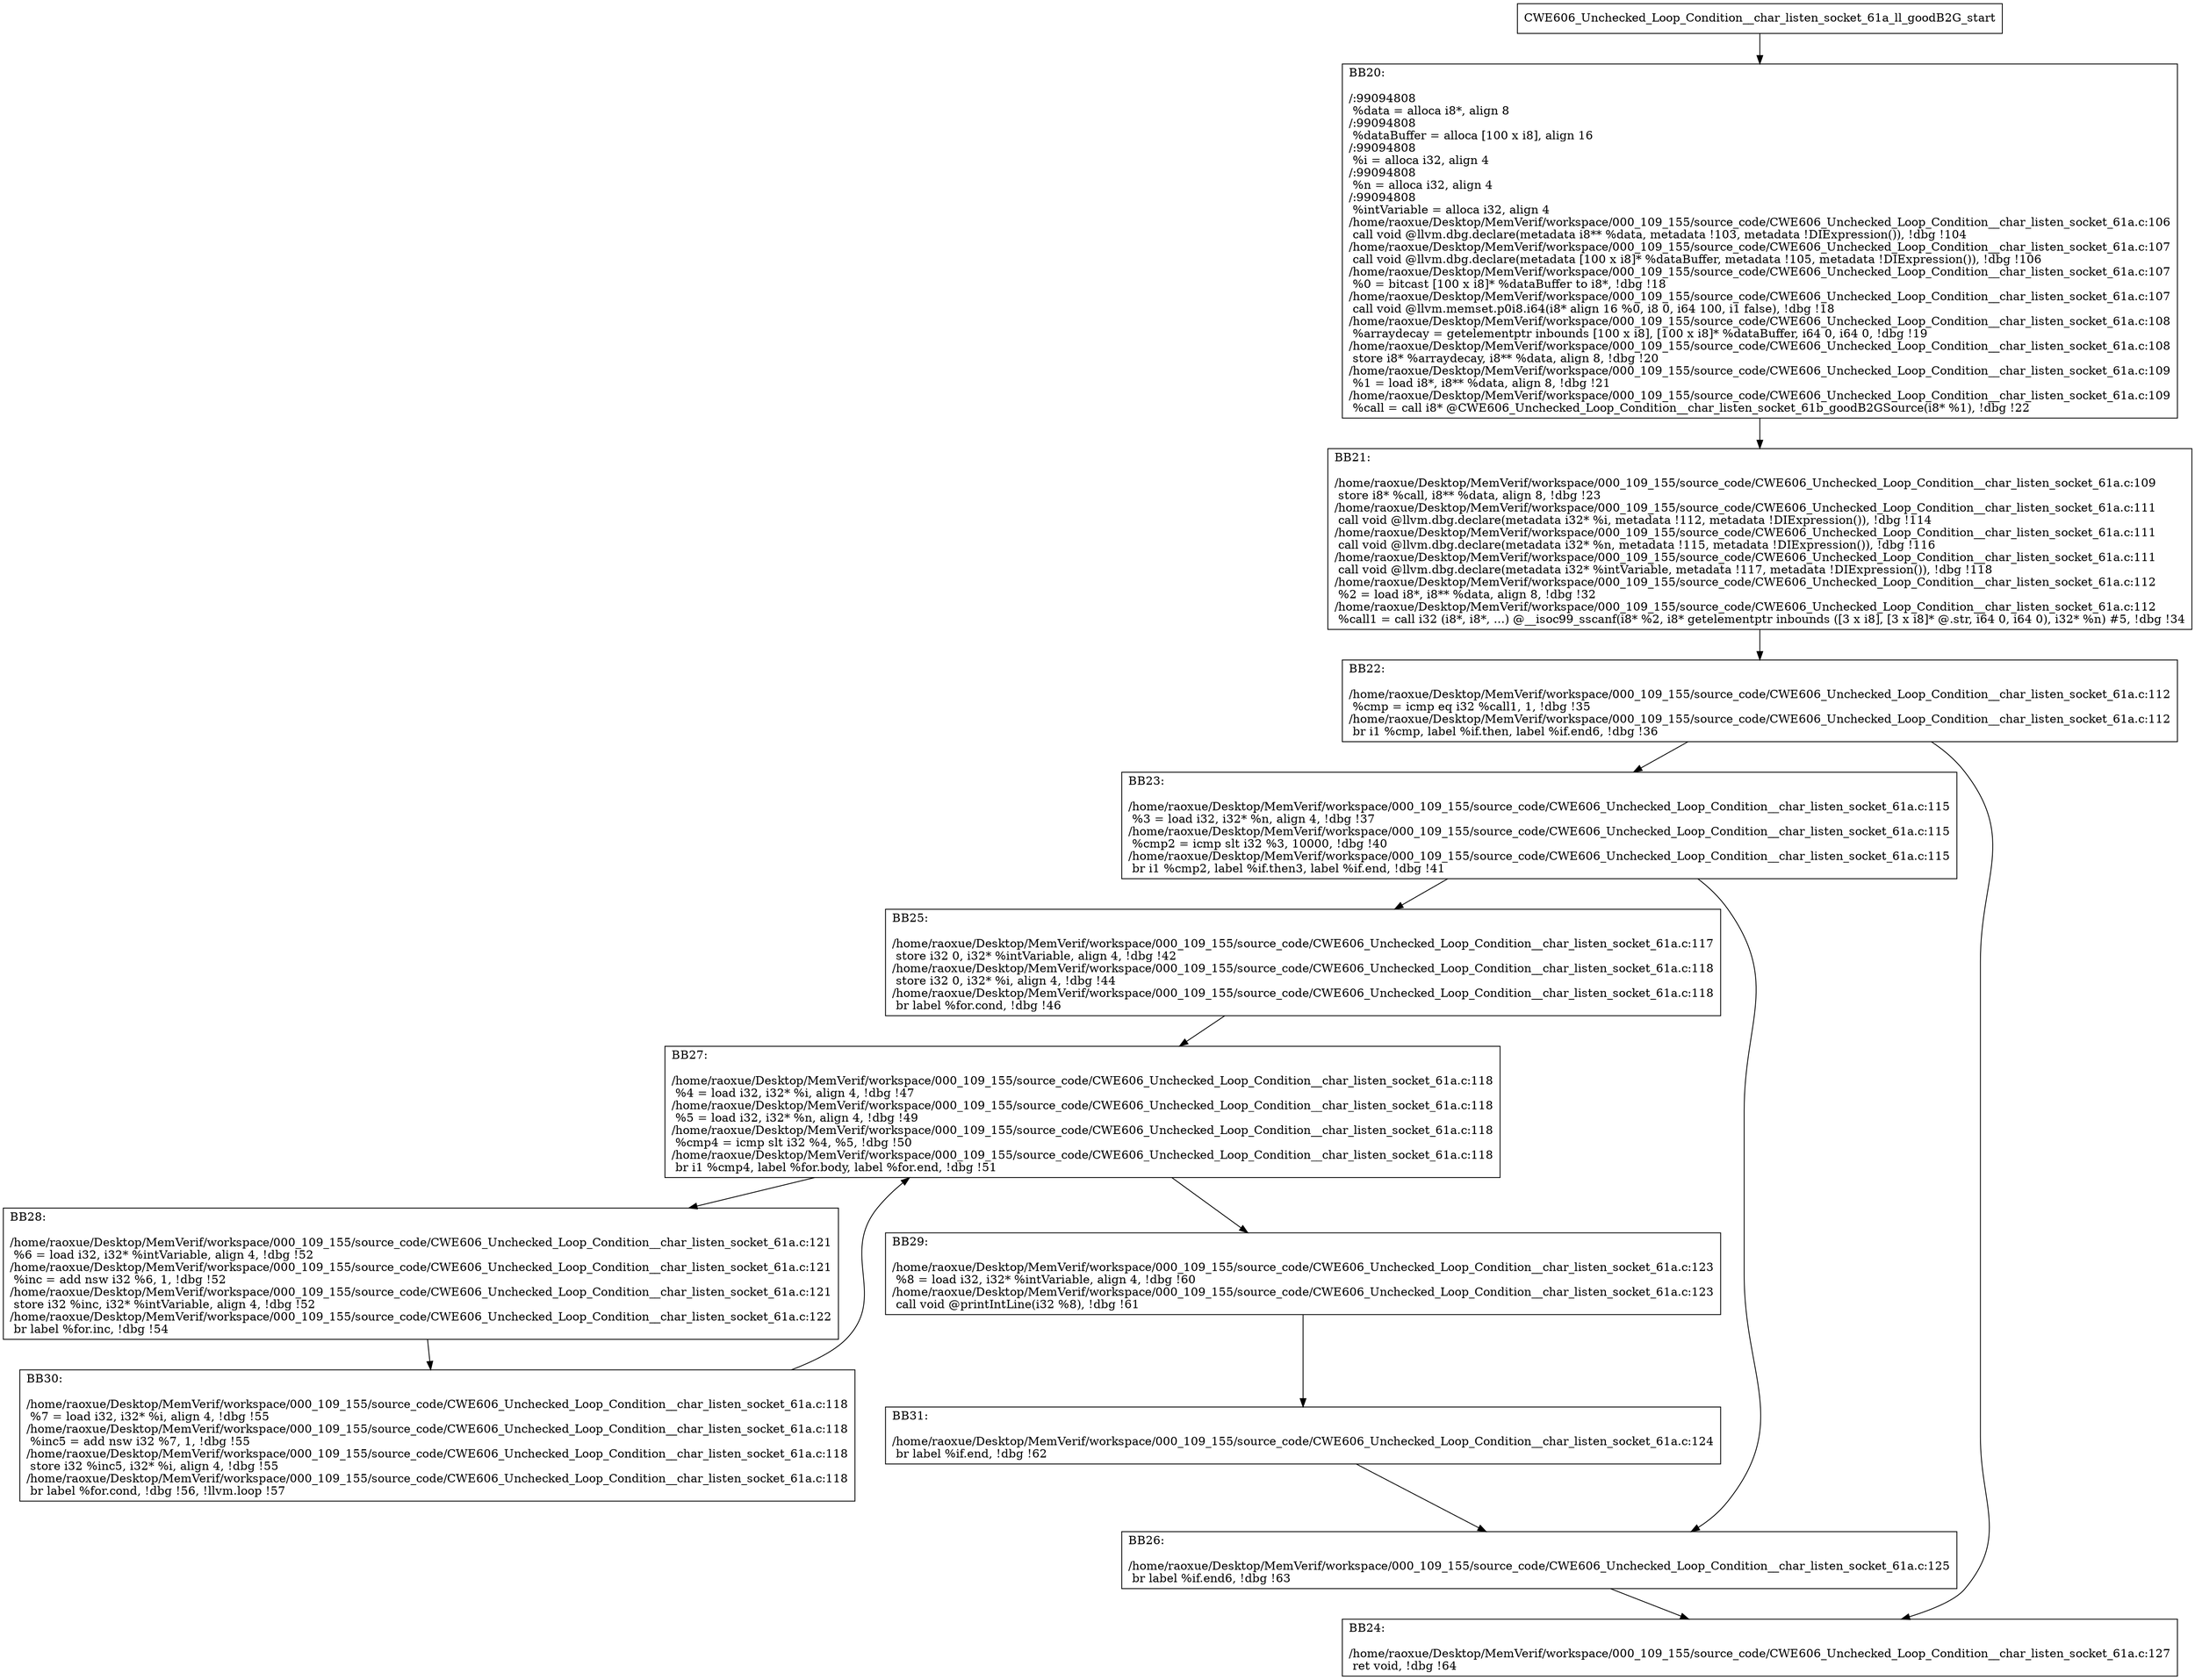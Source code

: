 digraph "CFG for'CWE606_Unchecked_Loop_Condition__char_listen_socket_61a_ll_goodB2G' function" {
	BBCWE606_Unchecked_Loop_Condition__char_listen_socket_61a_ll_goodB2G_start[shape=record,label="{CWE606_Unchecked_Loop_Condition__char_listen_socket_61a_ll_goodB2G_start}"];
	BBCWE606_Unchecked_Loop_Condition__char_listen_socket_61a_ll_goodB2G_start-> CWE606_Unchecked_Loop_Condition__char_listen_socket_61a_ll_goodB2GBB20;
	CWE606_Unchecked_Loop_Condition__char_listen_socket_61a_ll_goodB2GBB20 [shape=record, label="{BB20:\l\l/:99094808\l
  %data = alloca i8*, align 8\l
/:99094808\l
  %dataBuffer = alloca [100 x i8], align 16\l
/:99094808\l
  %i = alloca i32, align 4\l
/:99094808\l
  %n = alloca i32, align 4\l
/:99094808\l
  %intVariable = alloca i32, align 4\l
/home/raoxue/Desktop/MemVerif/workspace/000_109_155/source_code/CWE606_Unchecked_Loop_Condition__char_listen_socket_61a.c:106\l
  call void @llvm.dbg.declare(metadata i8** %data, metadata !103, metadata !DIExpression()), !dbg !104\l
/home/raoxue/Desktop/MemVerif/workspace/000_109_155/source_code/CWE606_Unchecked_Loop_Condition__char_listen_socket_61a.c:107\l
  call void @llvm.dbg.declare(metadata [100 x i8]* %dataBuffer, metadata !105, metadata !DIExpression()), !dbg !106\l
/home/raoxue/Desktop/MemVerif/workspace/000_109_155/source_code/CWE606_Unchecked_Loop_Condition__char_listen_socket_61a.c:107\l
  %0 = bitcast [100 x i8]* %dataBuffer to i8*, !dbg !18\l
/home/raoxue/Desktop/MemVerif/workspace/000_109_155/source_code/CWE606_Unchecked_Loop_Condition__char_listen_socket_61a.c:107\l
  call void @llvm.memset.p0i8.i64(i8* align 16 %0, i8 0, i64 100, i1 false), !dbg !18\l
/home/raoxue/Desktop/MemVerif/workspace/000_109_155/source_code/CWE606_Unchecked_Loop_Condition__char_listen_socket_61a.c:108\l
  %arraydecay = getelementptr inbounds [100 x i8], [100 x i8]* %dataBuffer, i64 0, i64 0, !dbg !19\l
/home/raoxue/Desktop/MemVerif/workspace/000_109_155/source_code/CWE606_Unchecked_Loop_Condition__char_listen_socket_61a.c:108\l
  store i8* %arraydecay, i8** %data, align 8, !dbg !20\l
/home/raoxue/Desktop/MemVerif/workspace/000_109_155/source_code/CWE606_Unchecked_Loop_Condition__char_listen_socket_61a.c:109\l
  %1 = load i8*, i8** %data, align 8, !dbg !21\l
/home/raoxue/Desktop/MemVerif/workspace/000_109_155/source_code/CWE606_Unchecked_Loop_Condition__char_listen_socket_61a.c:109\l
  %call = call i8* @CWE606_Unchecked_Loop_Condition__char_listen_socket_61b_goodB2GSource(i8* %1), !dbg !22\l
}"];
	CWE606_Unchecked_Loop_Condition__char_listen_socket_61a_ll_goodB2GBB20-> CWE606_Unchecked_Loop_Condition__char_listen_socket_61a_ll_goodB2GBB21;
	CWE606_Unchecked_Loop_Condition__char_listen_socket_61a_ll_goodB2GBB21 [shape=record, label="{BB21:\l\l/home/raoxue/Desktop/MemVerif/workspace/000_109_155/source_code/CWE606_Unchecked_Loop_Condition__char_listen_socket_61a.c:109\l
  store i8* %call, i8** %data, align 8, !dbg !23\l
/home/raoxue/Desktop/MemVerif/workspace/000_109_155/source_code/CWE606_Unchecked_Loop_Condition__char_listen_socket_61a.c:111\l
  call void @llvm.dbg.declare(metadata i32* %i, metadata !112, metadata !DIExpression()), !dbg !114\l
/home/raoxue/Desktop/MemVerif/workspace/000_109_155/source_code/CWE606_Unchecked_Loop_Condition__char_listen_socket_61a.c:111\l
  call void @llvm.dbg.declare(metadata i32* %n, metadata !115, metadata !DIExpression()), !dbg !116\l
/home/raoxue/Desktop/MemVerif/workspace/000_109_155/source_code/CWE606_Unchecked_Loop_Condition__char_listen_socket_61a.c:111\l
  call void @llvm.dbg.declare(metadata i32* %intVariable, metadata !117, metadata !DIExpression()), !dbg !118\l
/home/raoxue/Desktop/MemVerif/workspace/000_109_155/source_code/CWE606_Unchecked_Loop_Condition__char_listen_socket_61a.c:112\l
  %2 = load i8*, i8** %data, align 8, !dbg !32\l
/home/raoxue/Desktop/MemVerif/workspace/000_109_155/source_code/CWE606_Unchecked_Loop_Condition__char_listen_socket_61a.c:112\l
  %call1 = call i32 (i8*, i8*, ...) @__isoc99_sscanf(i8* %2, i8* getelementptr inbounds ([3 x i8], [3 x i8]* @.str, i64 0, i64 0), i32* %n) #5, !dbg !34\l
}"];
	CWE606_Unchecked_Loop_Condition__char_listen_socket_61a_ll_goodB2GBB21-> CWE606_Unchecked_Loop_Condition__char_listen_socket_61a_ll_goodB2GBB22;
	CWE606_Unchecked_Loop_Condition__char_listen_socket_61a_ll_goodB2GBB22 [shape=record, label="{BB22:\l\l/home/raoxue/Desktop/MemVerif/workspace/000_109_155/source_code/CWE606_Unchecked_Loop_Condition__char_listen_socket_61a.c:112\l
  %cmp = icmp eq i32 %call1, 1, !dbg !35\l
/home/raoxue/Desktop/MemVerif/workspace/000_109_155/source_code/CWE606_Unchecked_Loop_Condition__char_listen_socket_61a.c:112\l
  br i1 %cmp, label %if.then, label %if.end6, !dbg !36\l
}"];
	CWE606_Unchecked_Loop_Condition__char_listen_socket_61a_ll_goodB2GBB22-> CWE606_Unchecked_Loop_Condition__char_listen_socket_61a_ll_goodB2GBB23;
	CWE606_Unchecked_Loop_Condition__char_listen_socket_61a_ll_goodB2GBB22-> CWE606_Unchecked_Loop_Condition__char_listen_socket_61a_ll_goodB2GBB24;
	CWE606_Unchecked_Loop_Condition__char_listen_socket_61a_ll_goodB2GBB23 [shape=record, label="{BB23:\l\l/home/raoxue/Desktop/MemVerif/workspace/000_109_155/source_code/CWE606_Unchecked_Loop_Condition__char_listen_socket_61a.c:115\l
  %3 = load i32, i32* %n, align 4, !dbg !37\l
/home/raoxue/Desktop/MemVerif/workspace/000_109_155/source_code/CWE606_Unchecked_Loop_Condition__char_listen_socket_61a.c:115\l
  %cmp2 = icmp slt i32 %3, 10000, !dbg !40\l
/home/raoxue/Desktop/MemVerif/workspace/000_109_155/source_code/CWE606_Unchecked_Loop_Condition__char_listen_socket_61a.c:115\l
  br i1 %cmp2, label %if.then3, label %if.end, !dbg !41\l
}"];
	CWE606_Unchecked_Loop_Condition__char_listen_socket_61a_ll_goodB2GBB23-> CWE606_Unchecked_Loop_Condition__char_listen_socket_61a_ll_goodB2GBB25;
	CWE606_Unchecked_Loop_Condition__char_listen_socket_61a_ll_goodB2GBB23-> CWE606_Unchecked_Loop_Condition__char_listen_socket_61a_ll_goodB2GBB26;
	CWE606_Unchecked_Loop_Condition__char_listen_socket_61a_ll_goodB2GBB25 [shape=record, label="{BB25:\l\l/home/raoxue/Desktop/MemVerif/workspace/000_109_155/source_code/CWE606_Unchecked_Loop_Condition__char_listen_socket_61a.c:117\l
  store i32 0, i32* %intVariable, align 4, !dbg !42\l
/home/raoxue/Desktop/MemVerif/workspace/000_109_155/source_code/CWE606_Unchecked_Loop_Condition__char_listen_socket_61a.c:118\l
  store i32 0, i32* %i, align 4, !dbg !44\l
/home/raoxue/Desktop/MemVerif/workspace/000_109_155/source_code/CWE606_Unchecked_Loop_Condition__char_listen_socket_61a.c:118\l
  br label %for.cond, !dbg !46\l
}"];
	CWE606_Unchecked_Loop_Condition__char_listen_socket_61a_ll_goodB2GBB25-> CWE606_Unchecked_Loop_Condition__char_listen_socket_61a_ll_goodB2GBB27;
	CWE606_Unchecked_Loop_Condition__char_listen_socket_61a_ll_goodB2GBB27 [shape=record, label="{BB27:\l\l/home/raoxue/Desktop/MemVerif/workspace/000_109_155/source_code/CWE606_Unchecked_Loop_Condition__char_listen_socket_61a.c:118\l
  %4 = load i32, i32* %i, align 4, !dbg !47\l
/home/raoxue/Desktop/MemVerif/workspace/000_109_155/source_code/CWE606_Unchecked_Loop_Condition__char_listen_socket_61a.c:118\l
  %5 = load i32, i32* %n, align 4, !dbg !49\l
/home/raoxue/Desktop/MemVerif/workspace/000_109_155/source_code/CWE606_Unchecked_Loop_Condition__char_listen_socket_61a.c:118\l
  %cmp4 = icmp slt i32 %4, %5, !dbg !50\l
/home/raoxue/Desktop/MemVerif/workspace/000_109_155/source_code/CWE606_Unchecked_Loop_Condition__char_listen_socket_61a.c:118\l
  br i1 %cmp4, label %for.body, label %for.end, !dbg !51\l
}"];
	CWE606_Unchecked_Loop_Condition__char_listen_socket_61a_ll_goodB2GBB27-> CWE606_Unchecked_Loop_Condition__char_listen_socket_61a_ll_goodB2GBB28;
	CWE606_Unchecked_Loop_Condition__char_listen_socket_61a_ll_goodB2GBB27-> CWE606_Unchecked_Loop_Condition__char_listen_socket_61a_ll_goodB2GBB29;
	CWE606_Unchecked_Loop_Condition__char_listen_socket_61a_ll_goodB2GBB28 [shape=record, label="{BB28:\l\l/home/raoxue/Desktop/MemVerif/workspace/000_109_155/source_code/CWE606_Unchecked_Loop_Condition__char_listen_socket_61a.c:121\l
  %6 = load i32, i32* %intVariable, align 4, !dbg !52\l
/home/raoxue/Desktop/MemVerif/workspace/000_109_155/source_code/CWE606_Unchecked_Loop_Condition__char_listen_socket_61a.c:121\l
  %inc = add nsw i32 %6, 1, !dbg !52\l
/home/raoxue/Desktop/MemVerif/workspace/000_109_155/source_code/CWE606_Unchecked_Loop_Condition__char_listen_socket_61a.c:121\l
  store i32 %inc, i32* %intVariable, align 4, !dbg !52\l
/home/raoxue/Desktop/MemVerif/workspace/000_109_155/source_code/CWE606_Unchecked_Loop_Condition__char_listen_socket_61a.c:122\l
  br label %for.inc, !dbg !54\l
}"];
	CWE606_Unchecked_Loop_Condition__char_listen_socket_61a_ll_goodB2GBB28-> CWE606_Unchecked_Loop_Condition__char_listen_socket_61a_ll_goodB2GBB30;
	CWE606_Unchecked_Loop_Condition__char_listen_socket_61a_ll_goodB2GBB30 [shape=record, label="{BB30:\l\l/home/raoxue/Desktop/MemVerif/workspace/000_109_155/source_code/CWE606_Unchecked_Loop_Condition__char_listen_socket_61a.c:118\l
  %7 = load i32, i32* %i, align 4, !dbg !55\l
/home/raoxue/Desktop/MemVerif/workspace/000_109_155/source_code/CWE606_Unchecked_Loop_Condition__char_listen_socket_61a.c:118\l
  %inc5 = add nsw i32 %7, 1, !dbg !55\l
/home/raoxue/Desktop/MemVerif/workspace/000_109_155/source_code/CWE606_Unchecked_Loop_Condition__char_listen_socket_61a.c:118\l
  store i32 %inc5, i32* %i, align 4, !dbg !55\l
/home/raoxue/Desktop/MemVerif/workspace/000_109_155/source_code/CWE606_Unchecked_Loop_Condition__char_listen_socket_61a.c:118\l
  br label %for.cond, !dbg !56, !llvm.loop !57\l
}"];
	CWE606_Unchecked_Loop_Condition__char_listen_socket_61a_ll_goodB2GBB30-> CWE606_Unchecked_Loop_Condition__char_listen_socket_61a_ll_goodB2GBB27;
	CWE606_Unchecked_Loop_Condition__char_listen_socket_61a_ll_goodB2GBB29 [shape=record, label="{BB29:\l\l/home/raoxue/Desktop/MemVerif/workspace/000_109_155/source_code/CWE606_Unchecked_Loop_Condition__char_listen_socket_61a.c:123\l
  %8 = load i32, i32* %intVariable, align 4, !dbg !60\l
/home/raoxue/Desktop/MemVerif/workspace/000_109_155/source_code/CWE606_Unchecked_Loop_Condition__char_listen_socket_61a.c:123\l
  call void @printIntLine(i32 %8), !dbg !61\l
}"];
	CWE606_Unchecked_Loop_Condition__char_listen_socket_61a_ll_goodB2GBB29-> CWE606_Unchecked_Loop_Condition__char_listen_socket_61a_ll_goodB2GBB31;
	CWE606_Unchecked_Loop_Condition__char_listen_socket_61a_ll_goodB2GBB31 [shape=record, label="{BB31:\l\l/home/raoxue/Desktop/MemVerif/workspace/000_109_155/source_code/CWE606_Unchecked_Loop_Condition__char_listen_socket_61a.c:124\l
  br label %if.end, !dbg !62\l
}"];
	CWE606_Unchecked_Loop_Condition__char_listen_socket_61a_ll_goodB2GBB31-> CWE606_Unchecked_Loop_Condition__char_listen_socket_61a_ll_goodB2GBB26;
	CWE606_Unchecked_Loop_Condition__char_listen_socket_61a_ll_goodB2GBB26 [shape=record, label="{BB26:\l\l/home/raoxue/Desktop/MemVerif/workspace/000_109_155/source_code/CWE606_Unchecked_Loop_Condition__char_listen_socket_61a.c:125\l
  br label %if.end6, !dbg !63\l
}"];
	CWE606_Unchecked_Loop_Condition__char_listen_socket_61a_ll_goodB2GBB26-> CWE606_Unchecked_Loop_Condition__char_listen_socket_61a_ll_goodB2GBB24;
	CWE606_Unchecked_Loop_Condition__char_listen_socket_61a_ll_goodB2GBB24 [shape=record, label="{BB24:\l\l/home/raoxue/Desktop/MemVerif/workspace/000_109_155/source_code/CWE606_Unchecked_Loop_Condition__char_listen_socket_61a.c:127\l
  ret void, !dbg !64\l
}"];
}
